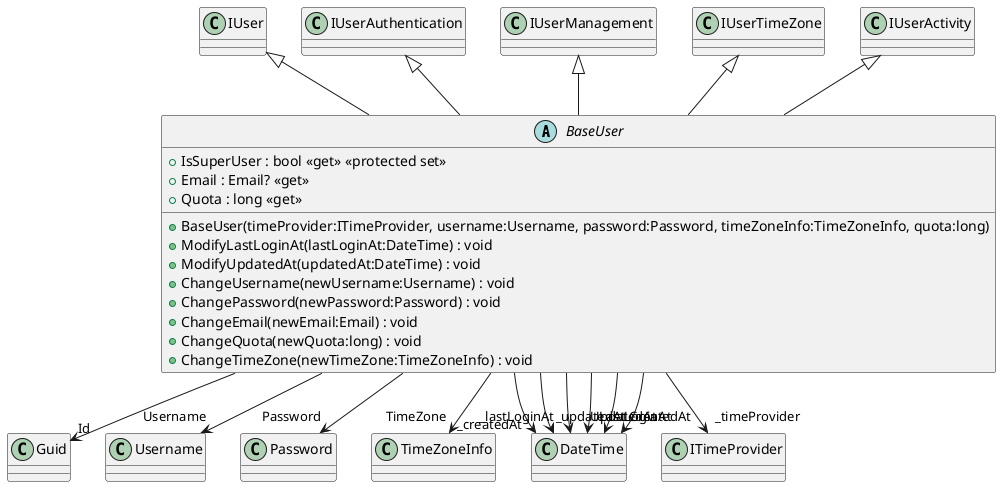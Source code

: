 @startuml
abstract class BaseUser {
    + IsSuperUser : bool <<get>> <<protected set>>
    + Email : Email? <<get>>
    + Quota : long <<get>>
    + BaseUser(timeProvider:ITimeProvider, username:Username, password:Password, timeZoneInfo:TimeZoneInfo, quota:long)
    + ModifyLastLoginAt(lastLoginAt:DateTime) : void
    + ModifyUpdatedAt(updatedAt:DateTime) : void
    + ChangeUsername(newUsername:Username) : void
    + ChangePassword(newPassword:Password) : void
    + ChangeEmail(newEmail:Email) : void
    + ChangeQuota(newQuota:long) : void
    + ChangeTimeZone(newTimeZone:TimeZoneInfo) : void
}
IUser <|-- BaseUser
IUserAuthentication <|-- BaseUser
IUserManagement <|-- BaseUser
IUserTimeZone <|-- BaseUser
IUserActivity <|-- BaseUser
BaseUser --> "Id" Guid
BaseUser --> "Username" Username
BaseUser --> "Password" Password
BaseUser --> "TimeZone" TimeZoneInfo
BaseUser --> "_lastLoginAt" DateTime
BaseUser --> "_updatedAt" DateTime
BaseUser --> "_createdAt" DateTime
BaseUser --> "LastLoginAt" DateTime
BaseUser --> "UpdatedAt" DateTime
BaseUser --> "CreatedAt" DateTime
BaseUser --> "_timeProvider" ITimeProvider
@enduml
